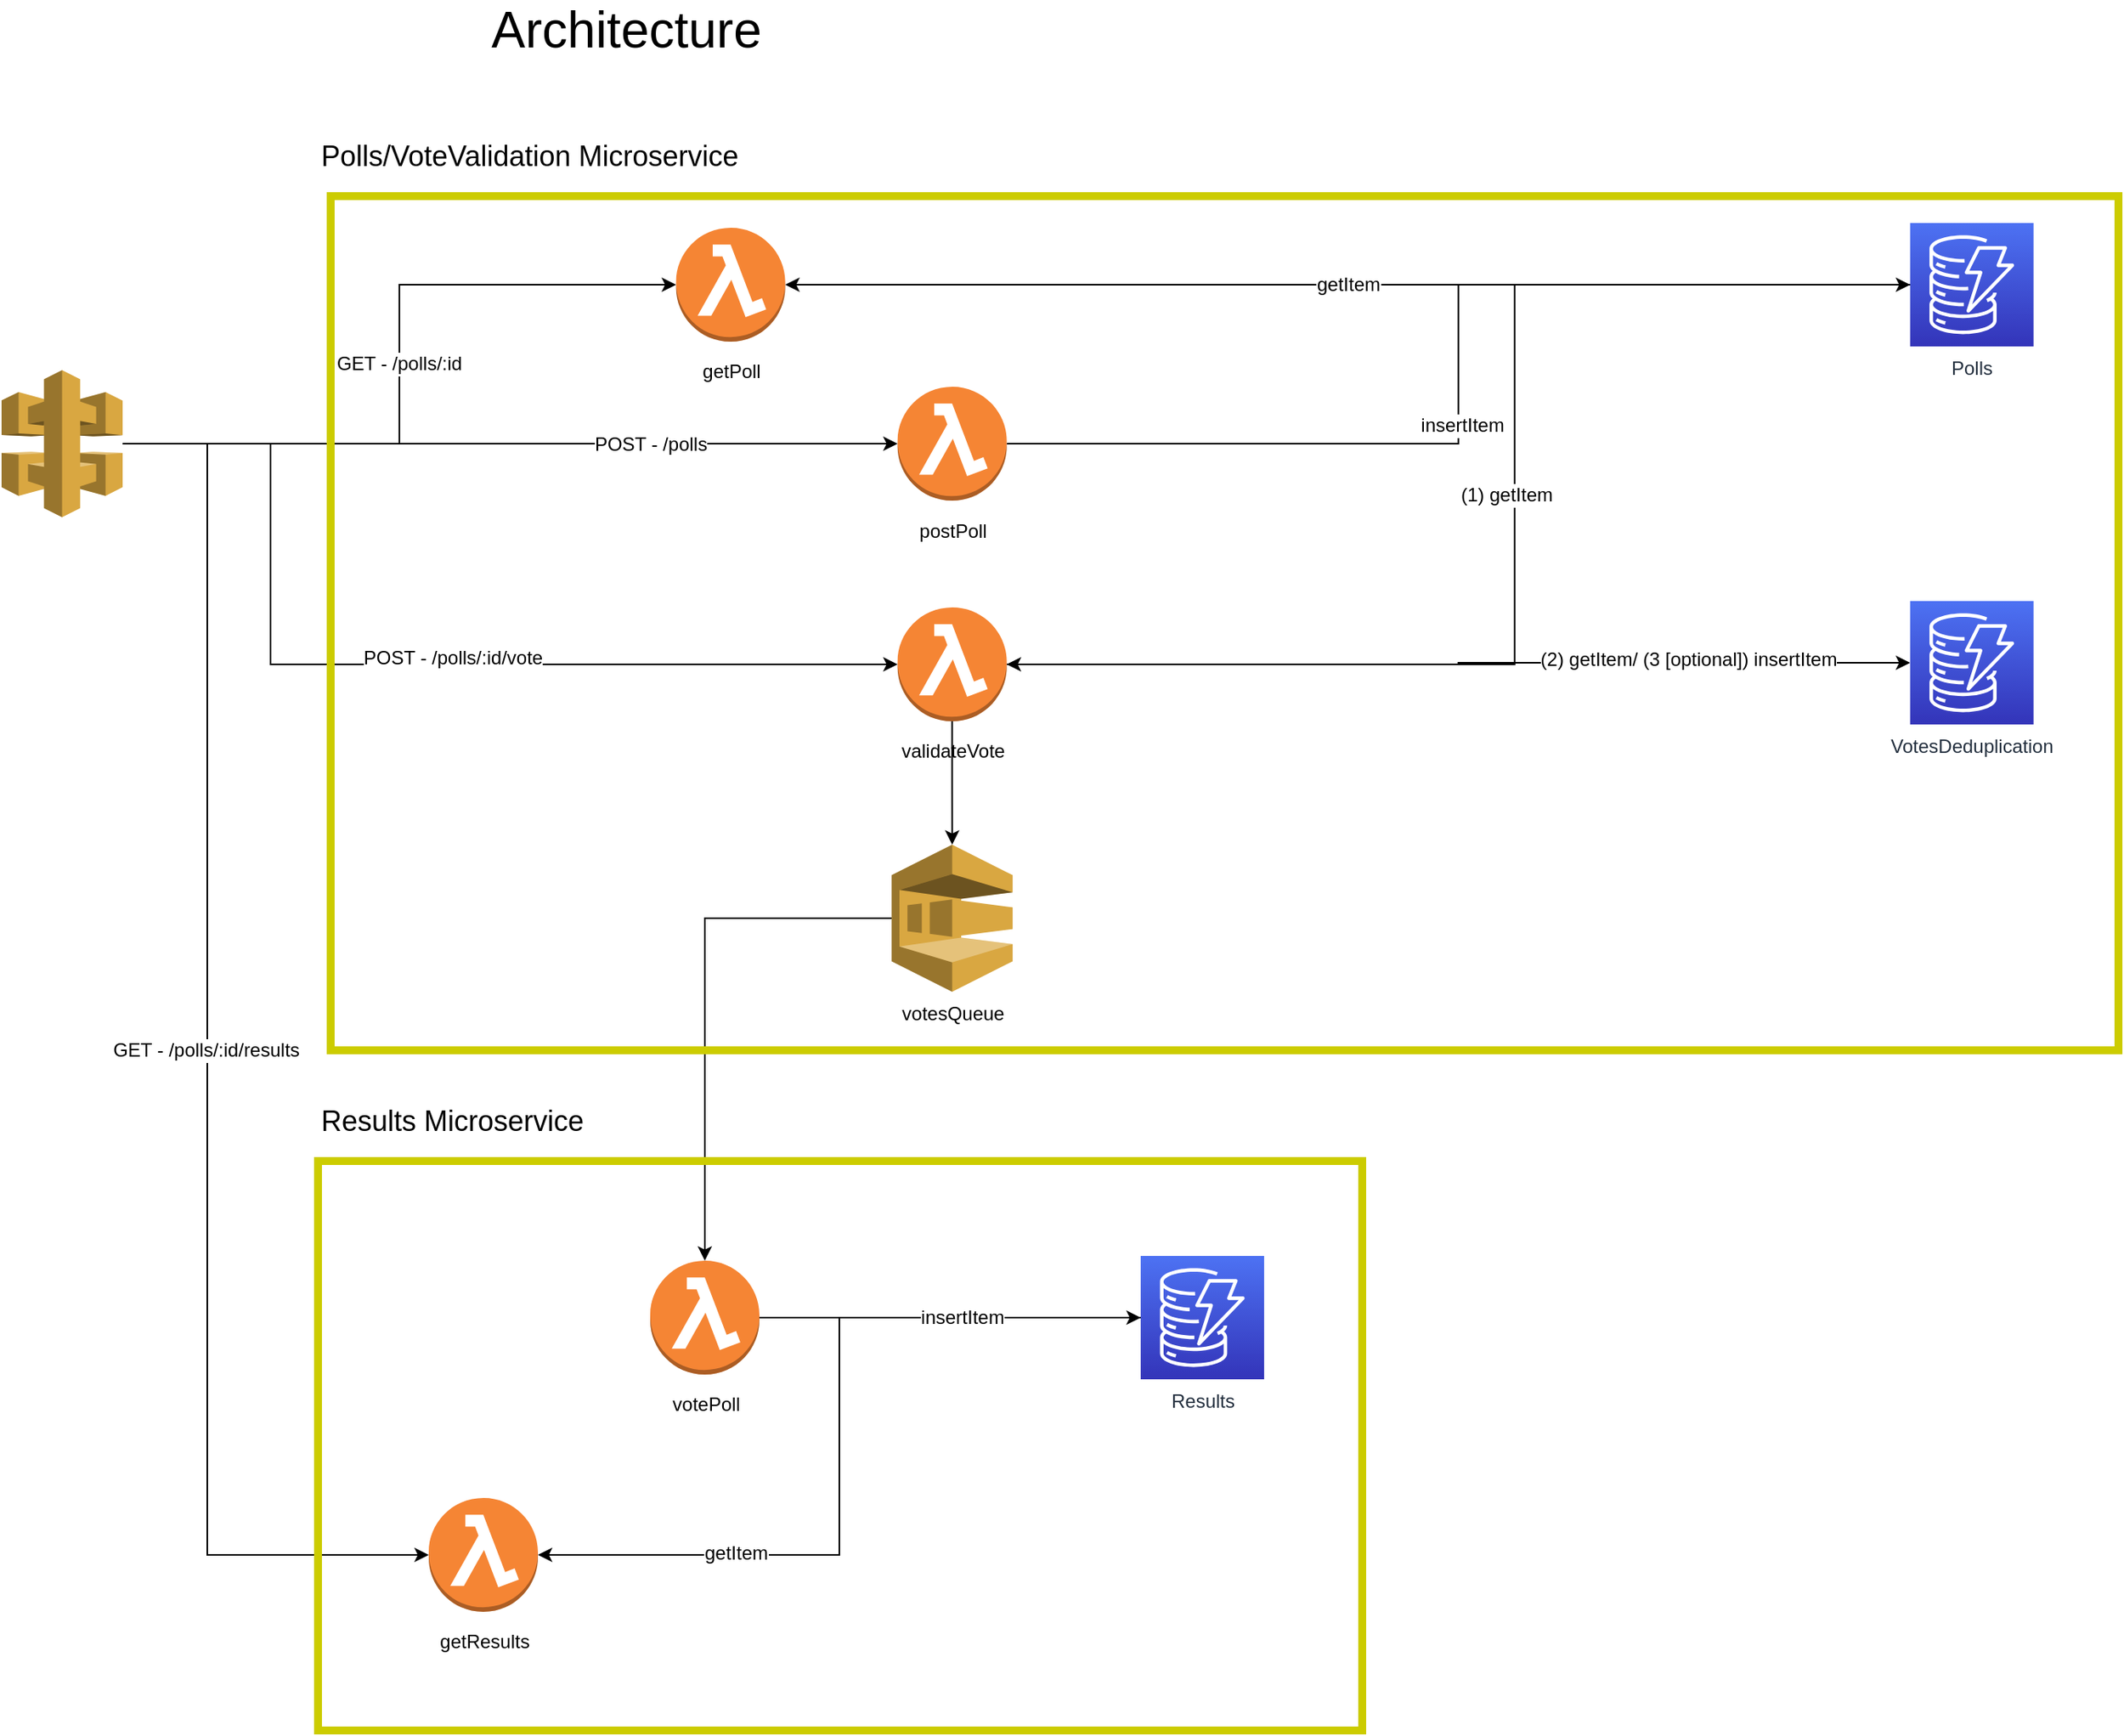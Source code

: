 <mxfile version="15.9.6" type="github">
  <diagram id="RRYNnmuwxw0bA15gHxmd" name="Page-1">
    <mxGraphModel dx="2595" dy="1390" grid="1" gridSize="10" guides="1" tooltips="1" connect="1" arrows="1" fold="1" page="1" pageScale="1" pageWidth="850" pageHeight="1100" math="0" shadow="0">
      <root>
        <mxCell id="0" />
        <mxCell id="1" parent="0" />
        <mxCell id="5bDYOFOv6-argy16zRWM-1" value="&lt;font style=&quot;font-size: 32px&quot;&gt;Architecture&lt;/font&gt;" style="text;html=1;strokeColor=none;fillColor=none;align=center;verticalAlign=middle;whiteSpace=wrap;rounded=0;" vertex="1" parent="1">
          <mxGeometry x="395" y="20" width="60" height="30" as="geometry" />
        </mxCell>
        <mxCell id="5bDYOFOv6-argy16zRWM-13" value="&lt;div align=&quot;left&quot;&gt;&lt;font style=&quot;font-size: 18px&quot;&gt;Polls/VoteValidation Microservice&lt;/font&gt;&lt;br&gt;&lt;/div&gt;" style="text;html=1;strokeColor=none;fillColor=none;align=left;verticalAlign=middle;whiteSpace=wrap;rounded=0;" vertex="1" parent="1">
          <mxGeometry x="230" y="100" width="300" height="30" as="geometry" />
        </mxCell>
        <mxCell id="5bDYOFOv6-argy16zRWM-23" value="&lt;font style=&quot;font-size: 12px&quot;&gt;GET - /polls/:id&lt;/font&gt;" style="edgeStyle=orthogonalEdgeStyle;rounded=0;orthogonalLoop=1;jettySize=auto;html=1;entryX=0;entryY=0.5;entryDx=0;entryDy=0;entryPerimeter=0;fontSize=12;" edge="1" parent="1" source="5bDYOFOv6-argy16zRWM-16" target="5bDYOFOv6-argy16zRWM-17">
          <mxGeometry relative="1" as="geometry" />
        </mxCell>
        <mxCell id="5bDYOFOv6-argy16zRWM-24" style="edgeStyle=orthogonalEdgeStyle;rounded=0;orthogonalLoop=1;jettySize=auto;html=1;entryX=0;entryY=0.5;entryDx=0;entryDy=0;entryPerimeter=0;fontSize=12;" edge="1" parent="1" source="5bDYOFOv6-argy16zRWM-16" target="5bDYOFOv6-argy16zRWM-22">
          <mxGeometry relative="1" as="geometry" />
        </mxCell>
        <mxCell id="5bDYOFOv6-argy16zRWM-25" value="&lt;font style=&quot;font-size: 12px&quot;&gt;POST - /polls&lt;/font&gt;" style="edgeLabel;html=1;align=center;verticalAlign=middle;resizable=0;points=[];fontSize=12;" vertex="1" connectable="0" parent="5bDYOFOv6-argy16zRWM-24">
          <mxGeometry x="0.362" relative="1" as="geometry">
            <mxPoint as="offset" />
          </mxGeometry>
        </mxCell>
        <mxCell id="5bDYOFOv6-argy16zRWM-49" style="edgeStyle=orthogonalEdgeStyle;rounded=0;orthogonalLoop=1;jettySize=auto;html=1;entryX=0;entryY=0.5;entryDx=0;entryDy=0;entryPerimeter=0;fontSize=12;" edge="1" parent="1" source="5bDYOFOv6-argy16zRWM-16" target="5bDYOFOv6-argy16zRWM-28">
          <mxGeometry relative="1" as="geometry">
            <Array as="points">
              <mxPoint x="200" y="297" />
              <mxPoint x="200" y="436" />
            </Array>
          </mxGeometry>
        </mxCell>
        <mxCell id="5bDYOFOv6-argy16zRWM-50" value="POST - /polls/:id/vote" style="edgeLabel;html=1;align=center;verticalAlign=middle;resizable=0;points=[];fontSize=12;" vertex="1" connectable="0" parent="5bDYOFOv6-argy16zRWM-49">
          <mxGeometry x="0.104" y="4" relative="1" as="geometry">
            <mxPoint as="offset" />
          </mxGeometry>
        </mxCell>
        <mxCell id="5bDYOFOv6-argy16zRWM-56" style="edgeStyle=orthogonalEdgeStyle;rounded=0;orthogonalLoop=1;jettySize=auto;html=1;entryX=0;entryY=0.5;entryDx=0;entryDy=0;entryPerimeter=0;fontSize=12;" edge="1" parent="1" source="5bDYOFOv6-argy16zRWM-16" target="5bDYOFOv6-argy16zRWM-55">
          <mxGeometry relative="1" as="geometry">
            <Array as="points">
              <mxPoint x="160" y="297" />
              <mxPoint x="160" y="999" />
            </Array>
          </mxGeometry>
        </mxCell>
        <mxCell id="5bDYOFOv6-argy16zRWM-57" value="GET - /polls/:id/results" style="edgeLabel;html=1;align=center;verticalAlign=middle;resizable=0;points=[];fontSize=12;" vertex="1" connectable="0" parent="5bDYOFOv6-argy16zRWM-56">
          <mxGeometry x="-0.023" y="-1" relative="1" as="geometry">
            <mxPoint y="-1" as="offset" />
          </mxGeometry>
        </mxCell>
        <mxCell id="5bDYOFOv6-argy16zRWM-16" value="" style="outlineConnect=0;dashed=0;verticalLabelPosition=bottom;verticalAlign=top;align=center;html=1;shape=mxgraph.aws3.api_gateway;fillColor=#D9A741;gradientColor=none;fontSize=18;" vertex="1" parent="1">
          <mxGeometry x="30" y="250" width="76.5" height="93" as="geometry" />
        </mxCell>
        <mxCell id="5bDYOFOv6-argy16zRWM-17" value="&lt;font style=&quot;font-size: 12px&quot;&gt;getPoll&lt;/font&gt;" style="outlineConnect=0;dashed=0;verticalLabelPosition=bottom;verticalAlign=top;align=center;html=1;shape=mxgraph.aws3.lambda_function;fillColor=#F58534;gradientColor=none;fontSize=18;" vertex="1" parent="1">
          <mxGeometry x="456.33" y="160" width="69" height="72" as="geometry" />
        </mxCell>
        <mxCell id="5bDYOFOv6-argy16zRWM-21" value="getItem" style="edgeStyle=orthogonalEdgeStyle;rounded=0;orthogonalLoop=1;jettySize=auto;html=1;entryX=1;entryY=0.5;entryDx=0;entryDy=0;entryPerimeter=0;fontSize=12;" edge="1" parent="1" source="5bDYOFOv6-argy16zRWM-20" target="5bDYOFOv6-argy16zRWM-17">
          <mxGeometry relative="1" as="geometry" />
        </mxCell>
        <mxCell id="5bDYOFOv6-argy16zRWM-42" style="edgeStyle=orthogonalEdgeStyle;rounded=0;orthogonalLoop=1;jettySize=auto;html=1;entryX=1;entryY=0.5;entryDx=0;entryDy=0;entryPerimeter=0;fontSize=12;" edge="1" parent="1" source="5bDYOFOv6-argy16zRWM-20" target="5bDYOFOv6-argy16zRWM-28">
          <mxGeometry relative="1" as="geometry">
            <Array as="points">
              <mxPoint x="986.33" y="196" />
              <mxPoint x="986.33" y="436" />
            </Array>
          </mxGeometry>
        </mxCell>
        <mxCell id="5bDYOFOv6-argy16zRWM-45" value="(1) getItem" style="edgeLabel;html=1;align=center;verticalAlign=middle;resizable=0;points=[];fontSize=12;" vertex="1" connectable="0" parent="5bDYOFOv6-argy16zRWM-42">
          <mxGeometry x="0.03" y="-3" relative="1" as="geometry">
            <mxPoint x="-3" y="-35" as="offset" />
          </mxGeometry>
        </mxCell>
        <mxCell id="5bDYOFOv6-argy16zRWM-20" value="Polls" style="sketch=0;points=[[0,0,0],[0.25,0,0],[0.5,0,0],[0.75,0,0],[1,0,0],[0,1,0],[0.25,1,0],[0.5,1,0],[0.75,1,0],[1,1,0],[0,0.25,0],[0,0.5,0],[0,0.75,0],[1,0.25,0],[1,0.5,0],[1,0.75,0]];outlineConnect=0;fontColor=#232F3E;gradientColor=#4D72F3;gradientDirection=north;fillColor=#3334B9;strokeColor=#ffffff;dashed=0;verticalLabelPosition=bottom;verticalAlign=top;align=center;html=1;fontSize=12;fontStyle=0;aspect=fixed;shape=mxgraph.aws4.resourceIcon;resIcon=mxgraph.aws4.dynamodb;" vertex="1" parent="1">
          <mxGeometry x="1236.33" y="157" width="78" height="78" as="geometry" />
        </mxCell>
        <mxCell id="5bDYOFOv6-argy16zRWM-26" style="edgeStyle=orthogonalEdgeStyle;rounded=0;orthogonalLoop=1;jettySize=auto;html=1;entryX=0;entryY=0.5;entryDx=0;entryDy=0;entryPerimeter=0;fontSize=12;" edge="1" parent="1" source="5bDYOFOv6-argy16zRWM-22" target="5bDYOFOv6-argy16zRWM-20">
          <mxGeometry relative="1" as="geometry" />
        </mxCell>
        <mxCell id="5bDYOFOv6-argy16zRWM-27" value="insertItem" style="edgeLabel;html=1;align=center;verticalAlign=middle;resizable=0;points=[];fontSize=12;" vertex="1" connectable="0" parent="5bDYOFOv6-argy16zRWM-26">
          <mxGeometry x="-0.114" y="-2" relative="1" as="geometry">
            <mxPoint as="offset" />
          </mxGeometry>
        </mxCell>
        <mxCell id="5bDYOFOv6-argy16zRWM-22" value="&lt;font style=&quot;font-size: 12px&quot;&gt;postPoll&lt;/font&gt;" style="outlineConnect=0;dashed=0;verticalLabelPosition=bottom;verticalAlign=top;align=center;html=1;shape=mxgraph.aws3.lambda_function;fillColor=#F58534;gradientColor=none;fontSize=18;" vertex="1" parent="1">
          <mxGeometry x="596.33" y="260.5" width="69" height="72" as="geometry" />
        </mxCell>
        <mxCell id="5bDYOFOv6-argy16zRWM-46" style="edgeStyle=orthogonalEdgeStyle;rounded=0;orthogonalLoop=1;jettySize=auto;html=1;entryX=0;entryY=0.5;entryDx=0;entryDy=0;entryPerimeter=0;fontSize=12;" edge="1" parent="1" source="5bDYOFOv6-argy16zRWM-28" target="5bDYOFOv6-argy16zRWM-44">
          <mxGeometry relative="1" as="geometry" />
        </mxCell>
        <mxCell id="5bDYOFOv6-argy16zRWM-47" value="(2) getItem/ (3 [optional]) insertItem" style="edgeLabel;html=1;align=center;verticalAlign=middle;resizable=0;points=[];fontSize=12;" vertex="1" connectable="0" parent="5bDYOFOv6-argy16zRWM-46">
          <mxGeometry x="-0.389" y="-1" relative="1" as="geometry">
            <mxPoint x="256" y="-4" as="offset" />
          </mxGeometry>
        </mxCell>
        <mxCell id="5bDYOFOv6-argy16zRWM-51" style="edgeStyle=orthogonalEdgeStyle;rounded=0;orthogonalLoop=1;jettySize=auto;html=1;fontSize=12;" edge="1" parent="1" source="5bDYOFOv6-argy16zRWM-28" target="5bDYOFOv6-argy16zRWM-39">
          <mxGeometry relative="1" as="geometry" />
        </mxCell>
        <mxCell id="5bDYOFOv6-argy16zRWM-28" value="&lt;div&gt;&lt;font style=&quot;font-size: 12px&quot;&gt;validateVote&lt;/font&gt;&lt;/div&gt;" style="outlineConnect=0;dashed=0;verticalLabelPosition=bottom;verticalAlign=top;align=center;html=1;shape=mxgraph.aws3.lambda_function;fillColor=#F58534;gradientColor=none;fontSize=18;" vertex="1" parent="1">
          <mxGeometry x="596.33" y="400" width="69" height="72" as="geometry" />
        </mxCell>
        <mxCell id="5bDYOFOv6-argy16zRWM-54" style="edgeStyle=orthogonalEdgeStyle;rounded=0;orthogonalLoop=1;jettySize=auto;html=1;entryX=0;entryY=0.5;entryDx=0;entryDy=0;entryPerimeter=0;fontSize=12;" edge="1" parent="1" source="5bDYOFOv6-argy16zRWM-33" target="5bDYOFOv6-argy16zRWM-53">
          <mxGeometry relative="1" as="geometry" />
        </mxCell>
        <mxCell id="5bDYOFOv6-argy16zRWM-33" value="&lt;div&gt;&lt;font style=&quot;font-size: 12px&quot;&gt;votePoll&lt;/font&gt;&lt;/div&gt;" style="outlineConnect=0;dashed=0;verticalLabelPosition=bottom;verticalAlign=top;align=center;html=1;shape=mxgraph.aws3.lambda_function;fillColor=#F58534;gradientColor=none;fontSize=18;" vertex="1" parent="1">
          <mxGeometry x="440" y="813" width="69" height="72" as="geometry" />
        </mxCell>
        <mxCell id="5bDYOFOv6-argy16zRWM-52" style="edgeStyle=orthogonalEdgeStyle;rounded=0;orthogonalLoop=1;jettySize=auto;html=1;entryX=0.5;entryY=0;entryDx=0;entryDy=0;entryPerimeter=0;fontSize=12;" edge="1" parent="1" source="5bDYOFOv6-argy16zRWM-39" target="5bDYOFOv6-argy16zRWM-33">
          <mxGeometry relative="1" as="geometry" />
        </mxCell>
        <mxCell id="5bDYOFOv6-argy16zRWM-39" value="votesQueue" style="outlineConnect=0;dashed=0;verticalLabelPosition=bottom;verticalAlign=top;align=center;html=1;shape=mxgraph.aws3.sqs;fillColor=#D9A741;gradientColor=none;fontSize=12;" vertex="1" parent="1">
          <mxGeometry x="592.58" y="550" width="76.5" height="93" as="geometry" />
        </mxCell>
        <mxCell id="5bDYOFOv6-argy16zRWM-44" value="&lt;div&gt;VotesDeduplication&lt;/div&gt;" style="sketch=0;points=[[0,0,0],[0.25,0,0],[0.5,0,0],[0.75,0,0],[1,0,0],[0,1,0],[0.25,1,0],[0.5,1,0],[0.75,1,0],[1,1,0],[0,0.25,0],[0,0.5,0],[0,0.75,0],[1,0.25,0],[1,0.5,0],[1,0.75,0]];outlineConnect=0;fontColor=#232F3E;gradientColor=#4D72F3;gradientDirection=north;fillColor=#3334B9;strokeColor=#ffffff;dashed=0;verticalLabelPosition=bottom;verticalAlign=top;align=center;html=1;fontSize=12;fontStyle=0;aspect=fixed;shape=mxgraph.aws4.resourceIcon;resIcon=mxgraph.aws4.dynamodb;" vertex="1" parent="1">
          <mxGeometry x="1236.33" y="396" width="78" height="78" as="geometry" />
        </mxCell>
        <mxCell id="5bDYOFOv6-argy16zRWM-60" style="edgeStyle=orthogonalEdgeStyle;rounded=0;orthogonalLoop=1;jettySize=auto;html=1;entryX=1;entryY=0.5;entryDx=0;entryDy=0;entryPerimeter=0;fontSize=12;" edge="1" parent="1" source="5bDYOFOv6-argy16zRWM-53" target="5bDYOFOv6-argy16zRWM-55">
          <mxGeometry relative="1" as="geometry" />
        </mxCell>
        <mxCell id="5bDYOFOv6-argy16zRWM-61" value="insertItem" style="edgeLabel;html=1;align=center;verticalAlign=middle;resizable=0;points=[];fontSize=12;" vertex="1" connectable="0" parent="5bDYOFOv6-argy16zRWM-60">
          <mxGeometry x="-0.574" relative="1" as="geometry">
            <mxPoint as="offset" />
          </mxGeometry>
        </mxCell>
        <mxCell id="5bDYOFOv6-argy16zRWM-62" value="getItem" style="edgeLabel;html=1;align=center;verticalAlign=middle;resizable=0;points=[];fontSize=12;" vertex="1" connectable="0" parent="5bDYOFOv6-argy16zRWM-60">
          <mxGeometry x="0.529" y="-1" relative="1" as="geometry">
            <mxPoint as="offset" />
          </mxGeometry>
        </mxCell>
        <mxCell id="5bDYOFOv6-argy16zRWM-53" value="Results" style="sketch=0;points=[[0,0,0],[0.25,0,0],[0.5,0,0],[0.75,0,0],[1,0,0],[0,1,0],[0.25,1,0],[0.5,1,0],[0.75,1,0],[1,1,0],[0,0.25,0],[0,0.5,0],[0,0.75,0],[1,0.25,0],[1,0.5,0],[1,0.75,0]];outlineConnect=0;fontColor=#232F3E;gradientColor=#4D72F3;gradientDirection=north;fillColor=#3334B9;strokeColor=#ffffff;dashed=0;verticalLabelPosition=bottom;verticalAlign=top;align=center;html=1;fontSize=12;fontStyle=0;aspect=fixed;shape=mxgraph.aws4.resourceIcon;resIcon=mxgraph.aws4.dynamodb;" vertex="1" parent="1">
          <mxGeometry x="750" y="810" width="78" height="78" as="geometry" />
        </mxCell>
        <mxCell id="5bDYOFOv6-argy16zRWM-55" value="&lt;font style=&quot;font-size: 12px&quot;&gt;getResults&lt;/font&gt;" style="outlineConnect=0;dashed=0;verticalLabelPosition=bottom;verticalAlign=top;align=center;html=1;shape=mxgraph.aws3.lambda_function;fillColor=#F58534;gradientColor=none;fontSize=18;" vertex="1" parent="1">
          <mxGeometry x="300" y="963" width="69" height="72" as="geometry" />
        </mxCell>
        <mxCell id="5bDYOFOv6-argy16zRWM-63" value="" style="rounded=0;whiteSpace=wrap;html=1;fontSize=12;fillColor=none;strokeColor=#CCCC00;strokeWidth=5;" vertex="1" parent="1">
          <mxGeometry x="238" y="140" width="1130" height="540" as="geometry" />
        </mxCell>
        <mxCell id="5bDYOFOv6-argy16zRWM-66" value="" style="rounded=0;whiteSpace=wrap;html=1;fontSize=12;fillColor=none;strokeColor=#CCCC00;strokeWidth=5;" vertex="1" parent="1">
          <mxGeometry x="230" y="750" width="660" height="360" as="geometry" />
        </mxCell>
        <mxCell id="5bDYOFOv6-argy16zRWM-67" value="&lt;div align=&quot;left&quot;&gt;&lt;font style=&quot;font-size: 18px&quot;&gt;Results Microservice&lt;/font&gt;&lt;br&gt;&lt;/div&gt;" style="text;html=1;strokeColor=none;fillColor=none;align=left;verticalAlign=middle;whiteSpace=wrap;rounded=0;" vertex="1" parent="1">
          <mxGeometry x="230" y="710" width="300" height="30" as="geometry" />
        </mxCell>
      </root>
    </mxGraphModel>
  </diagram>
</mxfile>
